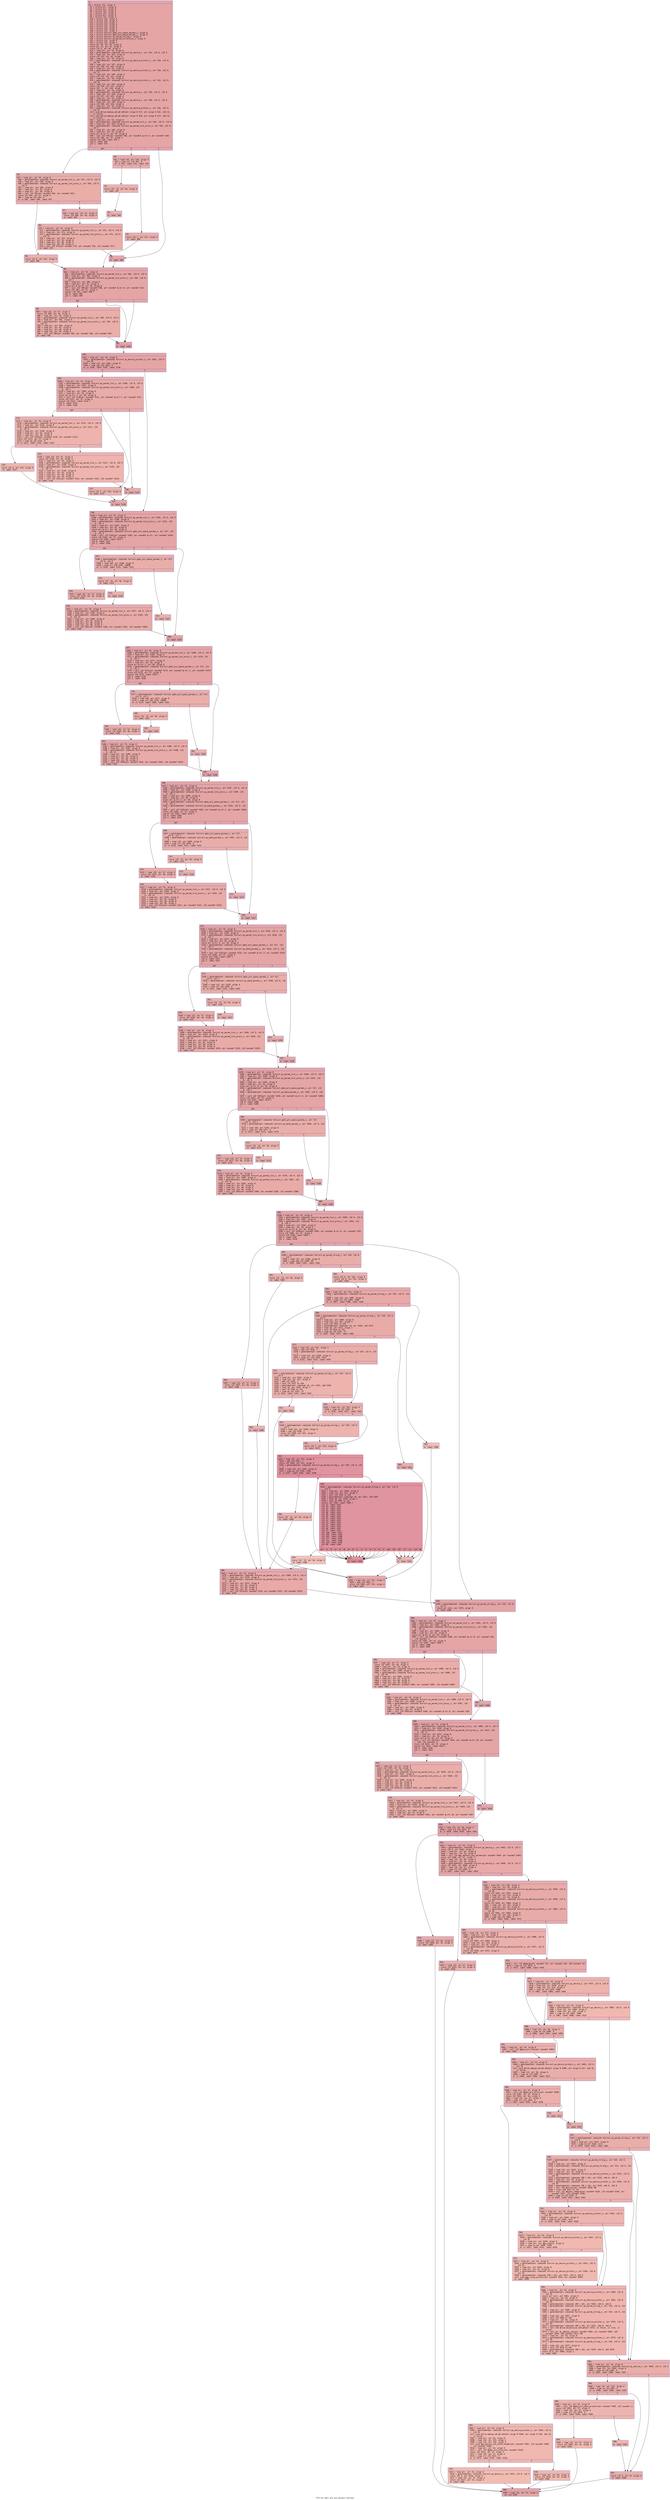 digraph "CFG for 'gdev_prn_put_params' function" {
	label="CFG for 'gdev_prn_put_params' function";

	Node0x6000014072a0 [shape=record,color="#3d50c3ff", style=filled, fillcolor="#c5333470" fontname="Courier",label="{2:\l|  %3 = alloca i32, align 4\l  %4 = alloca ptr, align 8\l  %5 = alloca ptr, align 8\l  %6 = alloca i32, align 4\l  %7 = alloca i32, align 4\l  %8 = alloca ptr, align 8\l  %9 = alloca i32, align 4\l  %10 = alloca i32, align 4\l  %11 = alloca i32, align 4\l  %12 = alloca i32, align 4\l  %13 = alloca i32, align 4\l  %14 = alloca i32, align 4\l  %15 = alloca i32, align 4\l  %16 = alloca i32, align 4\l  %17 = alloca %struct.gdev_prn_space_params_s, align 8\l  %18 = alloca %struct.gdev_prn_space_params_s, align 8\l  %19 = alloca %struct.gs_param_string_s, align 8\l  %20 = alloca %struct.gs_param_collection_s, align 8\l  %21 = alloca i32, align 4\l  %22 = alloca i32, align 4\l  store ptr %0, ptr %4, align 8\l  store ptr %1, ptr %5, align 8\l  store i32 0, ptr %6, align 4\l  %23 = load ptr, ptr %4, align 8\l  %24 = getelementptr inbounds %struct.gx_device_s, ptr %23, i32 0, i32 5\l  %25 = load i32, ptr %24, align 8\l  store i32 %25, ptr %9, align 4\l  %26 = load ptr, ptr %4, align 8\l  %27 = getelementptr inbounds %struct.gx_device_printer_s, ptr %26, i32 0,\l... i32 26\l  %28 = load i32, ptr %27, align 8\l  store i32 %28, ptr %10, align 4\l  %29 = load ptr, ptr %4, align 8\l  %30 = getelementptr inbounds %struct.gx_device_printer_s, ptr %29, i32 0,\l... i32 27\l  %31 = load i32, ptr %30, align 4\l  store i32 %31, ptr %11, align 4\l  %32 = load ptr, ptr %4, align 8\l  %33 = getelementptr inbounds %struct.gx_device_printer_s, ptr %32, i32 0,\l... i32 28\l  %34 = load i32, ptr %33, align 8\l  store i32 %34, ptr %12, align 4\l  store i32 -1, ptr %14, align 4\l  %35 = load ptr, ptr %4, align 8\l  %36 = getelementptr inbounds %struct.gx_device_s, ptr %35, i32 0, i32 8\l  %37 = load i32, ptr %36, align 8\l  store i32 %37, ptr %15, align 4\l  %38 = load ptr, ptr %4, align 8\l  %39 = getelementptr inbounds %struct.gx_device_s, ptr %38, i32 0, i32 9\l  %40 = load i32, ptr %39, align 4\l  store i32 %40, ptr %16, align 4\l  %41 = load ptr, ptr %4, align 8\l  %42 = getelementptr inbounds %struct.gx_device_printer_s, ptr %41, i32 0,\l... i32 24\l  call void @llvm.memcpy.p0.p0.i64(ptr align 8 %17, ptr align 8 %42, i64 32,\l... i1 false)\l  call void @llvm.memcpy.p0.p0.i64(ptr align 8 %18, ptr align 8 %17, i64 32,\l... i1 false)\l  %43 = load ptr, ptr %5, align 8\l  %44 = getelementptr inbounds %struct.gs_param_list_s, ptr %43, i32 0, i32 0\l  %45 = load ptr, ptr %44, align 8\l  %46 = getelementptr inbounds %struct.gs_param_list_procs_s, ptr %45, i32 0,\l... i32 2\l  %47 = load ptr, ptr %46, align 8\l  %48 = load ptr, ptr %5, align 8\l  store ptr @.str.5, ptr %8, align 8\l  %49 = call i32 %47(ptr noundef %48, ptr noundef @.str.5, ptr noundef %10)\l  store i32 %49, ptr %7, align 4\l  switch i32 %49, label %56 [\l    i32 0, label %50\l    i32 1, label %79\l  ]\l|{<s0>def|<s1>0|<s2>1}}"];
	Node0x6000014072a0:s0 -> Node0x600001407480[tooltip="2 -> 56\nProbability 33.33%" ];
	Node0x6000014072a0:s1 -> Node0x600001407340[tooltip="2 -> 50\nProbability 33.33%" ];
	Node0x6000014072a0:s2 -> Node0x6000014075c0[tooltip="2 -> 79\nProbability 33.33%" ];
	Node0x600001407340 [shape=record,color="#3d50c3ff", style=filled, fillcolor="#d0473d70" fontname="Courier",label="{50:\l|  %51 = load i32, ptr %10, align 4\l  %52 = icmp slt i32 %51, 0\l  br i1 %52, label %53, label %54\l|{<s0>T|<s1>F}}"];
	Node0x600001407340:s0 -> Node0x600001407390[tooltip="50 -> 53\nProbability 37.50%" ];
	Node0x600001407340:s1 -> Node0x6000014073e0[tooltip="50 -> 54\nProbability 62.50%" ];
	Node0x600001407390 [shape=record,color="#3d50c3ff", style=filled, fillcolor="#d6524470" fontname="Courier",label="{53:\l|  store i32 -15, ptr %6, align 4\l  br label %55\l}"];
	Node0x600001407390 -> Node0x600001407430[tooltip="53 -> 55\nProbability 100.00%" ];
	Node0x6000014073e0 [shape=record,color="#3d50c3ff", style=filled, fillcolor="#d24b4070" fontname="Courier",label="{54:\l|  store i32 1, ptr %11, align 4\l  br label %80\l}"];
	Node0x6000014073e0 -> Node0x600001407610[tooltip="54 -> 80\nProbability 100.00%" ];
	Node0x600001407430 [shape=record,color="#3d50c3ff", style=filled, fillcolor="#d6524470" fontname="Courier",label="{55:\l|  br label %69\l}"];
	Node0x600001407430 -> Node0x600001407570[tooltip="55 -> 69\nProbability 100.00%" ];
	Node0x600001407480 [shape=record,color="#3d50c3ff", style=filled, fillcolor="#d0473d70" fontname="Courier",label="{56:\l|  %57 = load ptr, ptr %5, align 8\l  %58 = getelementptr inbounds %struct.gs_param_list_s, ptr %57, i32 0, i32 0\l  %59 = load ptr, ptr %58, align 8\l  %60 = getelementptr inbounds %struct.gs_param_list_procs_s, ptr %59, i32 0,\l... i32 0\l  %61 = load ptr, ptr %60, align 8\l  %62 = load ptr, ptr %5, align 8\l  %63 = load ptr, ptr %8, align 8\l  %64 = call i32 %61(ptr noundef %62, ptr noundef %63)\l  store i32 %64, ptr %7, align 4\l  %65 = icmp eq i32 %64, 0\l  br i1 %65, label %66, label %67\l|{<s0>T|<s1>F}}"];
	Node0x600001407480:s0 -> Node0x6000014074d0[tooltip="56 -> 66\nProbability 37.50%" ];
	Node0x600001407480:s1 -> Node0x600001407520[tooltip="56 -> 67\nProbability 62.50%" ];
	Node0x6000014074d0 [shape=record,color="#3d50c3ff", style=filled, fillcolor="#d6524470" fontname="Courier",label="{66:\l|  store i32 0, ptr %11, align 4\l  br label %80\l}"];
	Node0x6000014074d0 -> Node0x600001407610[tooltip="66 -> 80\nProbability 100.00%" ];
	Node0x600001407520 [shape=record,color="#3d50c3ff", style=filled, fillcolor="#d24b4070" fontname="Courier",label="{67:\l|  %68 = load i32, ptr %7, align 4\l  store i32 %68, ptr %6, align 4\l  br label %69\l}"];
	Node0x600001407520 -> Node0x600001407570[tooltip="67 -> 69\nProbability 100.00%" ];
	Node0x600001407570 [shape=record,color="#3d50c3ff", style=filled, fillcolor="#d0473d70" fontname="Courier",label="{69:\l|  %70 = load ptr, ptr %5, align 8\l  %71 = getelementptr inbounds %struct.gs_param_list_s, ptr %70, i32 0, i32 0\l  %72 = load ptr, ptr %71, align 8\l  %73 = getelementptr inbounds %struct.gs_param_list_procs_s, ptr %72, i32 0,\l... i32 15\l  %74 = load ptr, ptr %73, align 8\l  %75 = load ptr, ptr %5, align 8\l  %76 = load ptr, ptr %8, align 8\l  %77 = load i32, ptr %6, align 4\l  %78 = call i32 %74(ptr noundef %75, ptr noundef %76, i32 noundef %77)\l  br label %79\l}"];
	Node0x600001407570 -> Node0x6000014075c0[tooltip="69 -> 79\nProbability 100.00%" ];
	Node0x6000014075c0 [shape=record,color="#3d50c3ff", style=filled, fillcolor="#ca3b3770" fontname="Courier",label="{79:\l|  br label %80\l}"];
	Node0x6000014075c0 -> Node0x600001407610[tooltip="79 -> 80\nProbability 100.00%" ];
	Node0x600001407610 [shape=record,color="#3d50c3ff", style=filled, fillcolor="#c5333470" fontname="Courier",label="{80:\l|  %81 = load ptr, ptr %5, align 8\l  %82 = getelementptr inbounds %struct.gs_param_list_s, ptr %81, i32 0, i32 0\l  %83 = load ptr, ptr %82, align 8\l  %84 = getelementptr inbounds %struct.gs_param_list_procs_s, ptr %83, i32 0,\l... i32 1\l  %85 = load ptr, ptr %84, align 8\l  %86 = load ptr, ptr %5, align 8\l  store ptr @.str.6, ptr %8, align 8\l  %87 = call i32 %85(ptr noundef %86, ptr noundef @.str.6, ptr noundef %12)\l  store i32 %87, ptr %7, align 4\l  switch i32 %87, label %88 [\l    i32 0, label %99\l    i32 1, label %99\l  ]\l|{<s0>def|<s1>0|<s2>1}}"];
	Node0x600001407610:s0 -> Node0x600001407660[tooltip="80 -> 88\nProbability 33.33%" ];
	Node0x600001407610:s1 -> Node0x6000014076b0[tooltip="80 -> 99\nProbability 66.67%" ];
	Node0x600001407610:s2 -> Node0x6000014076b0[tooltip="80 -> 99\nProbability 66.67%" ];
	Node0x600001407660 [shape=record,color="#3d50c3ff", style=filled, fillcolor="#d0473d70" fontname="Courier",label="{88:\l|  %89 = load i32, ptr %7, align 4\l  store i32 %89, ptr %6, align 4\l  %90 = load ptr, ptr %5, align 8\l  %91 = getelementptr inbounds %struct.gs_param_list_s, ptr %90, i32 0, i32 0\l  %92 = load ptr, ptr %91, align 8\l  %93 = getelementptr inbounds %struct.gs_param_list_procs_s, ptr %92, i32 0,\l... i32 15\l  %94 = load ptr, ptr %93, align 8\l  %95 = load ptr, ptr %5, align 8\l  %96 = load ptr, ptr %8, align 8\l  %97 = load i32, ptr %6, align 4\l  %98 = call i32 %94(ptr noundef %95, ptr noundef %96, i32 noundef %97)\l  br label %99\l}"];
	Node0x600001407660 -> Node0x6000014076b0[tooltip="88 -> 99\nProbability 100.00%" ];
	Node0x6000014076b0 [shape=record,color="#3d50c3ff", style=filled, fillcolor="#c5333470" fontname="Courier",label="{99:\l|  br label %100\l}"];
	Node0x6000014076b0 -> Node0x600001407700[tooltip="99 -> 100\nProbability 100.00%" ];
	Node0x600001407700 [shape=record,color="#3d50c3ff", style=filled, fillcolor="#c5333470" fontname="Courier",label="{100:\l|  %101 = load ptr, ptr %4, align 8\l  %102 = getelementptr inbounds %struct.gx_device_printer_s, ptr %101, i32 0,\l... i32 30\l  %103 = load i32, ptr %102, align 8\l  %104 = icmp sge i32 %103, 0\l  br i1 %104, label %105, label %138\l|{<s0>T|<s1>F}}"];
	Node0x600001407700:s0 -> Node0x600001407750[tooltip="100 -> 105\nProbability 50.00%" ];
	Node0x600001407700:s1 -> Node0x600001407980[tooltip="100 -> 138\nProbability 50.00%" ];
	Node0x600001407750 [shape=record,color="#3d50c3ff", style=filled, fillcolor="#cc403a70" fontname="Courier",label="{105:\l|  %106 = load ptr, ptr %5, align 8\l  %107 = getelementptr inbounds %struct.gs_param_list_s, ptr %106, i32 0, i32 0\l  %108 = load ptr, ptr %107, align 8\l  %109 = getelementptr inbounds %struct.gs_param_list_procs_s, ptr %108, i32\l... 0, i32 1\l  %110 = load ptr, ptr %109, align 8\l  %111 = load ptr, ptr %5, align 8\l  store ptr @.str.7, ptr %8, align 8\l  %112 = call i32 %110(ptr noundef %111, ptr noundef @.str.7, ptr noundef %13)\l  store i32 %112, ptr %7, align 4\l  switch i32 %112, label %114 [\l    i32 0, label %113\l    i32 1, label %136\l  ]\l|{<s0>def|<s1>0|<s2>1}}"];
	Node0x600001407750:s0 -> Node0x6000014077f0[tooltip="105 -> 114\nProbability 33.33%" ];
	Node0x600001407750:s1 -> Node0x6000014077a0[tooltip="105 -> 113\nProbability 33.33%" ];
	Node0x600001407750:s2 -> Node0x6000014078e0[tooltip="105 -> 136\nProbability 33.33%" ];
	Node0x6000014077a0 [shape=record,color="#3d50c3ff", style=filled, fillcolor="#d6524470" fontname="Courier",label="{113:\l|  store i32 1, ptr %14, align 4\l  br label %137\l}"];
	Node0x6000014077a0 -> Node0x600001407930[tooltip="113 -> 137\nProbability 100.00%" ];
	Node0x6000014077f0 [shape=record,color="#3d50c3ff", style=filled, fillcolor="#d6524470" fontname="Courier",label="{114:\l|  %115 = load ptr, ptr %5, align 8\l  %116 = getelementptr inbounds %struct.gs_param_list_s, ptr %115, i32 0, i32 0\l  %117 = load ptr, ptr %116, align 8\l  %118 = getelementptr inbounds %struct.gs_param_list_procs_s, ptr %117, i32\l... 0, i32 0\l  %119 = load ptr, ptr %118, align 8\l  %120 = load ptr, ptr %5, align 8\l  %121 = load ptr, ptr %8, align 8\l  %122 = call i32 %119(ptr noundef %120, ptr noundef %121)\l  store i32 %122, ptr %7, align 4\l  %123 = icmp eq i32 %122, 0\l  br i1 %123, label %124, label %125\l|{<s0>T|<s1>F}}"];
	Node0x6000014077f0:s0 -> Node0x600001407840[tooltip="114 -> 124\nProbability 37.50%" ];
	Node0x6000014077f0:s1 -> Node0x600001407890[tooltip="114 -> 125\nProbability 62.50%" ];
	Node0x600001407840 [shape=record,color="#3d50c3ff", style=filled, fillcolor="#dc5d4a70" fontname="Courier",label="{124:\l|  store i32 0, ptr %14, align 4\l  br label %137\l}"];
	Node0x600001407840 -> Node0x600001407930[tooltip="124 -> 137\nProbability 100.00%" ];
	Node0x600001407890 [shape=record,color="#3d50c3ff", style=filled, fillcolor="#d8564670" fontname="Courier",label="{125:\l|  %126 = load i32, ptr %7, align 4\l  store i32 %126, ptr %6, align 4\l  %127 = load ptr, ptr %5, align 8\l  %128 = getelementptr inbounds %struct.gs_param_list_s, ptr %127, i32 0, i32 0\l  %129 = load ptr, ptr %128, align 8\l  %130 = getelementptr inbounds %struct.gs_param_list_procs_s, ptr %129, i32\l... 0, i32 15\l  %131 = load ptr, ptr %130, align 8\l  %132 = load ptr, ptr %5, align 8\l  %133 = load ptr, ptr %8, align 8\l  %134 = load i32, ptr %6, align 4\l  %135 = call i32 %131(ptr noundef %132, ptr noundef %133, i32 noundef %134)\l  br label %136\l}"];
	Node0x600001407890 -> Node0x6000014078e0[tooltip="125 -> 136\nProbability 100.00%" ];
	Node0x6000014078e0 [shape=record,color="#3d50c3ff", style=filled, fillcolor="#d0473d70" fontname="Courier",label="{136:\l|  br label %137\l}"];
	Node0x6000014078e0 -> Node0x600001407930[tooltip="136 -> 137\nProbability 100.00%" ];
	Node0x600001407930 [shape=record,color="#3d50c3ff", style=filled, fillcolor="#cc403a70" fontname="Courier",label="{137:\l|  br label %138\l}"];
	Node0x600001407930 -> Node0x600001407980[tooltip="137 -> 138\nProbability 100.00%" ];
	Node0x600001407980 [shape=record,color="#3d50c3ff", style=filled, fillcolor="#c5333470" fontname="Courier",label="{138:\l|  %139 = load ptr, ptr %5, align 8\l  %140 = getelementptr inbounds %struct.gs_param_list_s, ptr %139, i32 0, i32 0\l  %141 = load ptr, ptr %140, align 8\l  %142 = getelementptr inbounds %struct.gs_param_list_procs_s, ptr %141, i32\l... 0, i32 3\l  %143 = load ptr, ptr %142, align 8\l  %144 = load ptr, ptr %5, align 8\l  store ptr @.str, ptr %8, align 8\l  %145 = getelementptr inbounds %struct.gdev_prn_space_params_s, ptr %17, i32\l... 0, i32 0\l  %146 = call i32 %143(ptr noundef %144, ptr noundef @.str, ptr noundef %145)\l  store i32 %146, ptr %7, align 4\l  switch i32 %146, label %154 [\l    i32 0, label %147\l    i32 1, label %166\l  ]\l|{<s0>def|<s1>0|<s2>1}}"];
	Node0x600001407980:s0 -> Node0x600001407b10[tooltip="138 -> 154\nProbability 33.33%" ];
	Node0x600001407980:s1 -> Node0x6000014079d0[tooltip="138 -> 147\nProbability 33.33%" ];
	Node0x600001407980:s2 -> Node0x600001407bb0[tooltip="138 -> 166\nProbability 33.33%" ];
	Node0x6000014079d0 [shape=record,color="#3d50c3ff", style=filled, fillcolor="#d0473d70" fontname="Courier",label="{147:\l|  %148 = getelementptr inbounds %struct.gdev_prn_space_params_s, ptr %17,\l... i32 0, i32 0\l  %149 = load i64, ptr %148, align 8\l  %150 = icmp slt i64 %149, 10000\l  br i1 %150, label %151, label %152\l|{<s0>T|<s1>F}}"];
	Node0x6000014079d0:s0 -> Node0x600001407a20[tooltip="147 -> 151\nProbability 50.00%" ];
	Node0x6000014079d0:s1 -> Node0x600001407a70[tooltip="147 -> 152\nProbability 50.00%" ];
	Node0x600001407a20 [shape=record,color="#3d50c3ff", style=filled, fillcolor="#d6524470" fontname="Courier",label="{151:\l|  store i32 -15, ptr %6, align 4\l  br label %153\l}"];
	Node0x600001407a20 -> Node0x600001407ac0[tooltip="151 -> 153\nProbability 100.00%" ];
	Node0x600001407a70 [shape=record,color="#3d50c3ff", style=filled, fillcolor="#d6524470" fontname="Courier",label="{152:\l|  br label %167\l}"];
	Node0x600001407a70 -> Node0x600001407c00[tooltip="152 -> 167\nProbability 100.00%" ];
	Node0x600001407ac0 [shape=record,color="#3d50c3ff", style=filled, fillcolor="#d6524470" fontname="Courier",label="{153:\l|  br label %156\l}"];
	Node0x600001407ac0 -> Node0x600001407b60[tooltip="153 -> 156\nProbability 100.00%" ];
	Node0x600001407b10 [shape=record,color="#3d50c3ff", style=filled, fillcolor="#d0473d70" fontname="Courier",label="{154:\l|  %155 = load i32, ptr %7, align 4\l  store i32 %155, ptr %6, align 4\l  br label %156\l}"];
	Node0x600001407b10 -> Node0x600001407b60[tooltip="154 -> 156\nProbability 100.00%" ];
	Node0x600001407b60 [shape=record,color="#3d50c3ff", style=filled, fillcolor="#cc403a70" fontname="Courier",label="{156:\l|  %157 = load ptr, ptr %5, align 8\l  %158 = getelementptr inbounds %struct.gs_param_list_s, ptr %157, i32 0, i32 0\l  %159 = load ptr, ptr %158, align 8\l  %160 = getelementptr inbounds %struct.gs_param_list_procs_s, ptr %159, i32\l... 0, i32 15\l  %161 = load ptr, ptr %160, align 8\l  %162 = load ptr, ptr %5, align 8\l  %163 = load ptr, ptr %8, align 8\l  %164 = load i32, ptr %6, align 4\l  %165 = call i32 %161(ptr noundef %162, ptr noundef %163, i32 noundef %164)\l  br label %166\l}"];
	Node0x600001407b60 -> Node0x600001407bb0[tooltip="156 -> 166\nProbability 100.00%" ];
	Node0x600001407bb0 [shape=record,color="#3d50c3ff", style=filled, fillcolor="#c5333470" fontname="Courier",label="{166:\l|  br label %167\l}"];
	Node0x600001407bb0 -> Node0x600001407c00[tooltip="166 -> 167\nProbability 100.00%" ];
	Node0x600001407c00 [shape=record,color="#3d50c3ff", style=filled, fillcolor="#c5333470" fontname="Courier",label="{167:\l|  %168 = load ptr, ptr %5, align 8\l  %169 = getelementptr inbounds %struct.gs_param_list_s, ptr %168, i32 0, i32 0\l  %170 = load ptr, ptr %169, align 8\l  %171 = getelementptr inbounds %struct.gs_param_list_procs_s, ptr %170, i32\l... 0, i32 3\l  %172 = load ptr, ptr %171, align 8\l  %173 = load ptr, ptr %5, align 8\l  store ptr @.str.1, ptr %8, align 8\l  %174 = getelementptr inbounds %struct.gdev_prn_space_params_s, ptr %17, i32\l... 0, i32 1\l  %175 = call i32 %172(ptr noundef %173, ptr noundef @.str.1, ptr noundef %174)\l  store i32 %175, ptr %7, align 4\l  switch i32 %175, label %183 [\l    i32 0, label %176\l    i32 1, label %195\l  ]\l|{<s0>def|<s1>0|<s2>1}}"];
	Node0x600001407c00:s0 -> Node0x600001407d90[tooltip="167 -> 183\nProbability 33.33%" ];
	Node0x600001407c00:s1 -> Node0x600001407c50[tooltip="167 -> 176\nProbability 33.33%" ];
	Node0x600001407c00:s2 -> Node0x600001407e30[tooltip="167 -> 195\nProbability 33.33%" ];
	Node0x600001407c50 [shape=record,color="#3d50c3ff", style=filled, fillcolor="#d0473d70" fontname="Courier",label="{176:\l|  %177 = getelementptr inbounds %struct.gdev_prn_space_params_s, ptr %17,\l... i32 0, i32 1\l  %178 = load i64, ptr %177, align 8\l  %179 = icmp slt i64 %178, 10000\l  br i1 %179, label %180, label %181\l|{<s0>T|<s1>F}}"];
	Node0x600001407c50:s0 -> Node0x600001407ca0[tooltip="176 -> 180\nProbability 50.00%" ];
	Node0x600001407c50:s1 -> Node0x600001407cf0[tooltip="176 -> 181\nProbability 50.00%" ];
	Node0x600001407ca0 [shape=record,color="#3d50c3ff", style=filled, fillcolor="#d6524470" fontname="Courier",label="{180:\l|  store i32 -15, ptr %6, align 4\l  br label %182\l}"];
	Node0x600001407ca0 -> Node0x600001407d40[tooltip="180 -> 182\nProbability 100.00%" ];
	Node0x600001407cf0 [shape=record,color="#3d50c3ff", style=filled, fillcolor="#d6524470" fontname="Courier",label="{181:\l|  br label %196\l}"];
	Node0x600001407cf0 -> Node0x600001407e80[tooltip="181 -> 196\nProbability 100.00%" ];
	Node0x600001407d40 [shape=record,color="#3d50c3ff", style=filled, fillcolor="#d6524470" fontname="Courier",label="{182:\l|  br label %185\l}"];
	Node0x600001407d40 -> Node0x600001407de0[tooltip="182 -> 185\nProbability 100.00%" ];
	Node0x600001407d90 [shape=record,color="#3d50c3ff", style=filled, fillcolor="#d0473d70" fontname="Courier",label="{183:\l|  %184 = load i32, ptr %7, align 4\l  store i32 %184, ptr %6, align 4\l  br label %185\l}"];
	Node0x600001407d90 -> Node0x600001407de0[tooltip="183 -> 185\nProbability 100.00%" ];
	Node0x600001407de0 [shape=record,color="#3d50c3ff", style=filled, fillcolor="#cc403a70" fontname="Courier",label="{185:\l|  %186 = load ptr, ptr %5, align 8\l  %187 = getelementptr inbounds %struct.gs_param_list_s, ptr %186, i32 0, i32 0\l  %188 = load ptr, ptr %187, align 8\l  %189 = getelementptr inbounds %struct.gs_param_list_procs_s, ptr %188, i32\l... 0, i32 15\l  %190 = load ptr, ptr %189, align 8\l  %191 = load ptr, ptr %5, align 8\l  %192 = load ptr, ptr %8, align 8\l  %193 = load i32, ptr %6, align 4\l  %194 = call i32 %190(ptr noundef %191, ptr noundef %192, i32 noundef %193)\l  br label %195\l}"];
	Node0x600001407de0 -> Node0x600001407e30[tooltip="185 -> 195\nProbability 100.00%" ];
	Node0x600001407e30 [shape=record,color="#3d50c3ff", style=filled, fillcolor="#c5333470" fontname="Courier",label="{195:\l|  br label %196\l}"];
	Node0x600001407e30 -> Node0x600001407e80[tooltip="195 -> 196\nProbability 100.00%" ];
	Node0x600001407e80 [shape=record,color="#3d50c3ff", style=filled, fillcolor="#c5333470" fontname="Courier",label="{196:\l|  %197 = load ptr, ptr %5, align 8\l  %198 = getelementptr inbounds %struct.gs_param_list_s, ptr %197, i32 0, i32 0\l  %199 = load ptr, ptr %198, align 8\l  %200 = getelementptr inbounds %struct.gs_param_list_procs_s, ptr %199, i32\l... 0, i32 2\l  %201 = load ptr, ptr %200, align 8\l  %202 = load ptr, ptr %5, align 8\l  store ptr @.str.2, ptr %8, align 8\l  %203 = getelementptr inbounds %struct.gdev_prn_space_params_s, ptr %17, i32\l... 0, i32 2\l  %204 = getelementptr inbounds %struct.gx_band_params_s, ptr %203, i32 0, i32\l... 0\l  %205 = call i32 %201(ptr noundef %202, ptr noundef @.str.2, ptr noundef %204)\l  store i32 %205, ptr %7, align 4\l  switch i32 %205, label %214 [\l    i32 0, label %206\l    i32 1, label %226\l  ]\l|{<s0>def|<s1>0|<s2>1}}"];
	Node0x600001407e80:s0 -> Node0x600001400050[tooltip="196 -> 214\nProbability 33.33%" ];
	Node0x600001407e80:s1 -> Node0x600001407ed0[tooltip="196 -> 206\nProbability 33.33%" ];
	Node0x600001407e80:s2 -> Node0x6000014000f0[tooltip="196 -> 226\nProbability 33.33%" ];
	Node0x600001407ed0 [shape=record,color="#3d50c3ff", style=filled, fillcolor="#d0473d70" fontname="Courier",label="{206:\l|  %207 = getelementptr inbounds %struct.gdev_prn_space_params_s, ptr %17,\l... i32 0, i32 2\l  %208 = getelementptr inbounds %struct.gx_band_params_s, ptr %207, i32 0, i32\l... 0\l  %209 = load i32, ptr %208, align 8\l  %210 = icmp slt i32 %209, 0\l  br i1 %210, label %211, label %212\l|{<s0>T|<s1>F}}"];
	Node0x600001407ed0:s0 -> Node0x600001407f20[tooltip="206 -> 211\nProbability 37.50%" ];
	Node0x600001407ed0:s1 -> Node0x600001407f70[tooltip="206 -> 212\nProbability 62.50%" ];
	Node0x600001407f20 [shape=record,color="#3d50c3ff", style=filled, fillcolor="#d6524470" fontname="Courier",label="{211:\l|  store i32 -15, ptr %6, align 4\l  br label %213\l}"];
	Node0x600001407f20 -> Node0x600001400000[tooltip="211 -> 213\nProbability 100.00%" ];
	Node0x600001407f70 [shape=record,color="#3d50c3ff", style=filled, fillcolor="#d24b4070" fontname="Courier",label="{212:\l|  br label %227\l}"];
	Node0x600001407f70 -> Node0x600001400140[tooltip="212 -> 227\nProbability 100.00%" ];
	Node0x600001400000 [shape=record,color="#3d50c3ff", style=filled, fillcolor="#d6524470" fontname="Courier",label="{213:\l|  br label %216\l}"];
	Node0x600001400000 -> Node0x6000014000a0[tooltip="213 -> 216\nProbability 100.00%" ];
	Node0x600001400050 [shape=record,color="#3d50c3ff", style=filled, fillcolor="#d0473d70" fontname="Courier",label="{214:\l|  %215 = load i32, ptr %7, align 4\l  store i32 %215, ptr %6, align 4\l  br label %216\l}"];
	Node0x600001400050 -> Node0x6000014000a0[tooltip="214 -> 216\nProbability 100.00%" ];
	Node0x6000014000a0 [shape=record,color="#3d50c3ff", style=filled, fillcolor="#cc403a70" fontname="Courier",label="{216:\l|  %217 = load ptr, ptr %5, align 8\l  %218 = getelementptr inbounds %struct.gs_param_list_s, ptr %217, i32 0, i32 0\l  %219 = load ptr, ptr %218, align 8\l  %220 = getelementptr inbounds %struct.gs_param_list_procs_s, ptr %219, i32\l... 0, i32 15\l  %221 = load ptr, ptr %220, align 8\l  %222 = load ptr, ptr %5, align 8\l  %223 = load ptr, ptr %8, align 8\l  %224 = load i32, ptr %6, align 4\l  %225 = call i32 %221(ptr noundef %222, ptr noundef %223, i32 noundef %224)\l  br label %226\l}"];
	Node0x6000014000a0 -> Node0x6000014000f0[tooltip="216 -> 226\nProbability 100.00%" ];
	Node0x6000014000f0 [shape=record,color="#3d50c3ff", style=filled, fillcolor="#ca3b3770" fontname="Courier",label="{226:\l|  br label %227\l}"];
	Node0x6000014000f0 -> Node0x600001400140[tooltip="226 -> 227\nProbability 100.00%" ];
	Node0x600001400140 [shape=record,color="#3d50c3ff", style=filled, fillcolor="#c5333470" fontname="Courier",label="{227:\l|  %228 = load ptr, ptr %5, align 8\l  %229 = getelementptr inbounds %struct.gs_param_list_s, ptr %228, i32 0, i32 0\l  %230 = load ptr, ptr %229, align 8\l  %231 = getelementptr inbounds %struct.gs_param_list_procs_s, ptr %230, i32\l... 0, i32 2\l  %232 = load ptr, ptr %231, align 8\l  %233 = load ptr, ptr %5, align 8\l  store ptr @.str.3, ptr %8, align 8\l  %234 = getelementptr inbounds %struct.gdev_prn_space_params_s, ptr %17, i32\l... 0, i32 2\l  %235 = getelementptr inbounds %struct.gx_band_params_s, ptr %234, i32 0, i32\l... 1\l  %236 = call i32 %232(ptr noundef %233, ptr noundef @.str.3, ptr noundef %235)\l  store i32 %236, ptr %7, align 4\l  switch i32 %236, label %245 [\l    i32 0, label %237\l    i32 1, label %257\l  ]\l|{<s0>def|<s1>0|<s2>1}}"];
	Node0x600001400140:s0 -> Node0x6000014002d0[tooltip="227 -> 245\nProbability 33.33%" ];
	Node0x600001400140:s1 -> Node0x600001400190[tooltip="227 -> 237\nProbability 33.33%" ];
	Node0x600001400140:s2 -> Node0x600001400370[tooltip="227 -> 257\nProbability 33.33%" ];
	Node0x600001400190 [shape=record,color="#3d50c3ff", style=filled, fillcolor="#d0473d70" fontname="Courier",label="{237:\l|  %238 = getelementptr inbounds %struct.gdev_prn_space_params_s, ptr %17,\l... i32 0, i32 2\l  %239 = getelementptr inbounds %struct.gx_band_params_s, ptr %238, i32 0, i32\l... 1\l  %240 = load i32, ptr %239, align 4\l  %241 = icmp slt i32 %240, 0\l  br i1 %241, label %242, label %243\l|{<s0>T|<s1>F}}"];
	Node0x600001400190:s0 -> Node0x6000014001e0[tooltip="237 -> 242\nProbability 37.50%" ];
	Node0x600001400190:s1 -> Node0x600001400230[tooltip="237 -> 243\nProbability 62.50%" ];
	Node0x6000014001e0 [shape=record,color="#3d50c3ff", style=filled, fillcolor="#d6524470" fontname="Courier",label="{242:\l|  store i32 -15, ptr %6, align 4\l  br label %244\l}"];
	Node0x6000014001e0 -> Node0x600001400280[tooltip="242 -> 244\nProbability 100.00%" ];
	Node0x600001400230 [shape=record,color="#3d50c3ff", style=filled, fillcolor="#d24b4070" fontname="Courier",label="{243:\l|  br label %258\l}"];
	Node0x600001400230 -> Node0x6000014003c0[tooltip="243 -> 258\nProbability 100.00%" ];
	Node0x600001400280 [shape=record,color="#3d50c3ff", style=filled, fillcolor="#d6524470" fontname="Courier",label="{244:\l|  br label %247\l}"];
	Node0x600001400280 -> Node0x600001400320[tooltip="244 -> 247\nProbability 100.00%" ];
	Node0x6000014002d0 [shape=record,color="#3d50c3ff", style=filled, fillcolor="#d0473d70" fontname="Courier",label="{245:\l|  %246 = load i32, ptr %7, align 4\l  store i32 %246, ptr %6, align 4\l  br label %247\l}"];
	Node0x6000014002d0 -> Node0x600001400320[tooltip="245 -> 247\nProbability 100.00%" ];
	Node0x600001400320 [shape=record,color="#3d50c3ff", style=filled, fillcolor="#cc403a70" fontname="Courier",label="{247:\l|  %248 = load ptr, ptr %5, align 8\l  %249 = getelementptr inbounds %struct.gs_param_list_s, ptr %248, i32 0, i32 0\l  %250 = load ptr, ptr %249, align 8\l  %251 = getelementptr inbounds %struct.gs_param_list_procs_s, ptr %250, i32\l... 0, i32 15\l  %252 = load ptr, ptr %251, align 8\l  %253 = load ptr, ptr %5, align 8\l  %254 = load ptr, ptr %8, align 8\l  %255 = load i32, ptr %6, align 4\l  %256 = call i32 %252(ptr noundef %253, ptr noundef %254, i32 noundef %255)\l  br label %257\l}"];
	Node0x600001400320 -> Node0x600001400370[tooltip="247 -> 257\nProbability 100.00%" ];
	Node0x600001400370 [shape=record,color="#3d50c3ff", style=filled, fillcolor="#ca3b3770" fontname="Courier",label="{257:\l|  br label %258\l}"];
	Node0x600001400370 -> Node0x6000014003c0[tooltip="257 -> 258\nProbability 100.00%" ];
	Node0x6000014003c0 [shape=record,color="#3d50c3ff", style=filled, fillcolor="#c5333470" fontname="Courier",label="{258:\l|  %259 = load ptr, ptr %5, align 8\l  %260 = getelementptr inbounds %struct.gs_param_list_s, ptr %259, i32 0, i32 0\l  %261 = load ptr, ptr %260, align 8\l  %262 = getelementptr inbounds %struct.gs_param_list_procs_s, ptr %261, i32\l... 0, i32 3\l  %263 = load ptr, ptr %262, align 8\l  %264 = load ptr, ptr %5, align 8\l  store ptr @.str.4, ptr %8, align 8\l  %265 = getelementptr inbounds %struct.gdev_prn_space_params_s, ptr %17, i32\l... 0, i32 2\l  %266 = getelementptr inbounds %struct.gx_band_params_s, ptr %265, i32 0, i32\l... 2\l  %267 = call i32 %263(ptr noundef %264, ptr noundef @.str.4, ptr noundef %266)\l  store i32 %267, ptr %7, align 4\l  switch i32 %267, label %276 [\l    i32 0, label %268\l    i32 1, label %288\l  ]\l|{<s0>def|<s1>0|<s2>1}}"];
	Node0x6000014003c0:s0 -> Node0x600001400550[tooltip="258 -> 276\nProbability 33.33%" ];
	Node0x6000014003c0:s1 -> Node0x600001400410[tooltip="258 -> 268\nProbability 33.33%" ];
	Node0x6000014003c0:s2 -> Node0x6000014005f0[tooltip="258 -> 288\nProbability 33.33%" ];
	Node0x600001400410 [shape=record,color="#3d50c3ff", style=filled, fillcolor="#d0473d70" fontname="Courier",label="{268:\l|  %269 = getelementptr inbounds %struct.gdev_prn_space_params_s, ptr %17,\l... i32 0, i32 2\l  %270 = getelementptr inbounds %struct.gx_band_params_s, ptr %269, i32 0, i32\l... 2\l  %271 = load i64, ptr %270, align 8\l  %272 = icmp slt i64 %271, 0\l  br i1 %272, label %273, label %274\l|{<s0>T|<s1>F}}"];
	Node0x600001400410:s0 -> Node0x600001400460[tooltip="268 -> 273\nProbability 37.50%" ];
	Node0x600001400410:s1 -> Node0x6000014004b0[tooltip="268 -> 274\nProbability 62.50%" ];
	Node0x600001400460 [shape=record,color="#3d50c3ff", style=filled, fillcolor="#d6524470" fontname="Courier",label="{273:\l|  store i32 -15, ptr %6, align 4\l  br label %275\l}"];
	Node0x600001400460 -> Node0x600001400500[tooltip="273 -> 275\nProbability 100.00%" ];
	Node0x6000014004b0 [shape=record,color="#3d50c3ff", style=filled, fillcolor="#d24b4070" fontname="Courier",label="{274:\l|  br label %289\l}"];
	Node0x6000014004b0 -> Node0x600001400640[tooltip="274 -> 289\nProbability 100.00%" ];
	Node0x600001400500 [shape=record,color="#3d50c3ff", style=filled, fillcolor="#d6524470" fontname="Courier",label="{275:\l|  br label %278\l}"];
	Node0x600001400500 -> Node0x6000014005a0[tooltip="275 -> 278\nProbability 100.00%" ];
	Node0x600001400550 [shape=record,color="#3d50c3ff", style=filled, fillcolor="#d0473d70" fontname="Courier",label="{276:\l|  %277 = load i32, ptr %7, align 4\l  store i32 %277, ptr %6, align 4\l  br label %278\l}"];
	Node0x600001400550 -> Node0x6000014005a0[tooltip="276 -> 278\nProbability 100.00%" ];
	Node0x6000014005a0 [shape=record,color="#3d50c3ff", style=filled, fillcolor="#cc403a70" fontname="Courier",label="{278:\l|  %279 = load ptr, ptr %5, align 8\l  %280 = getelementptr inbounds %struct.gs_param_list_s, ptr %279, i32 0, i32 0\l  %281 = load ptr, ptr %280, align 8\l  %282 = getelementptr inbounds %struct.gs_param_list_procs_s, ptr %281, i32\l... 0, i32 15\l  %283 = load ptr, ptr %282, align 8\l  %284 = load ptr, ptr %5, align 8\l  %285 = load ptr, ptr %8, align 8\l  %286 = load i32, ptr %6, align 4\l  %287 = call i32 %283(ptr noundef %284, ptr noundef %285, i32 noundef %286)\l  br label %288\l}"];
	Node0x6000014005a0 -> Node0x6000014005f0[tooltip="278 -> 288\nProbability 100.00%" ];
	Node0x6000014005f0 [shape=record,color="#3d50c3ff", style=filled, fillcolor="#ca3b3770" fontname="Courier",label="{288:\l|  br label %289\l}"];
	Node0x6000014005f0 -> Node0x600001400640[tooltip="288 -> 289\nProbability 100.00%" ];
	Node0x600001400640 [shape=record,color="#3d50c3ff", style=filled, fillcolor="#c5333470" fontname="Courier",label="{289:\l|  %290 = load ptr, ptr %5, align 8\l  %291 = getelementptr inbounds %struct.gs_param_list_s, ptr %290, i32 0, i32 0\l  %292 = load ptr, ptr %291, align 8\l  %293 = getelementptr inbounds %struct.gs_param_list_procs_s, ptr %292, i32\l... 0, i32 5\l  %294 = load ptr, ptr %293, align 8\l  %295 = load ptr, ptr %5, align 8\l  store ptr @.str.8, ptr %8, align 8\l  %296 = call i32 %294(ptr noundef %295, ptr noundef @.str.8, ptr noundef %19)\l  store i32 %296, ptr %7, align 4\l  switch i32 %296, label %366 [\l    i32 0, label %297\l    i32 1, label %378\l  ]\l|{<s0>def|<s1>0|<s2>1}}"];
	Node0x600001400640:s0 -> Node0x600001400d20[tooltip="289 -> 366\nProbability 33.33%" ];
	Node0x600001400640:s1 -> Node0x600001400690[tooltip="289 -> 297\nProbability 33.33%" ];
	Node0x600001400640:s2 -> Node0x600001400dc0[tooltip="289 -> 378\nProbability 33.33%" ];
	Node0x600001400690 [shape=record,color="#3d50c3ff", style=filled, fillcolor="#d0473d70" fontname="Courier",label="{297:\l|  %298 = getelementptr inbounds %struct.gs_param_string_s, ptr %19, i32 0,\l... i32 1\l  %299 = load i32, ptr %298, align 8\l  %300 = icmp uge i32 %299, 80\l  br i1 %300, label %301, label %302\l|{<s0>T|<s1>F}}"];
	Node0x600001400690:s0 -> Node0x6000014006e0[tooltip="297 -> 301\nProbability 50.00%" ];
	Node0x600001400690:s1 -> Node0x600001400730[tooltip="297 -> 302\nProbability 50.00%" ];
	Node0x6000014006e0 [shape=record,color="#3d50c3ff", style=filled, fillcolor="#d6524470" fontname="Courier",label="{301:\l|  store i32 -13, ptr %6, align 4\l  br label %365\l}"];
	Node0x6000014006e0 -> Node0x600001400cd0[tooltip="301 -> 365\nProbability 100.00%" ];
	Node0x600001400730 [shape=record,color="#3d50c3ff", style=filled, fillcolor="#d6524470" fontname="Courier",label="{302:\l|  store i32 0, ptr %22, align 4\l  store i32 0, ptr %21, align 4\l  br label %303\l}"];
	Node0x600001400730 -> Node0x600001400780[tooltip="302 -> 303\nProbability 100.00%" ];
	Node0x600001400780 [shape=record,color="#3d50c3ff", style=filled, fillcolor="#ca3b3770" fontname="Courier",label="{303:\l|  %304 = load i32, ptr %21, align 4\l  %305 = getelementptr inbounds %struct.gs_param_string_s, ptr %19, i32 0, i32\l... 1\l  %306 = load i32, ptr %305, align 8\l  %307 = icmp ult i32 %304, %306\l  br i1 %307, label %308, label %364\l|{<s0>T|<s1>F}}"];
	Node0x600001400780:s0 -> Node0x6000014007d0[tooltip="303 -> 308\nProbability 96.88%" ];
	Node0x600001400780:s1 -> Node0x600001400c80[tooltip="303 -> 364\nProbability 3.12%" ];
	Node0x6000014007d0 [shape=record,color="#3d50c3ff", style=filled, fillcolor="#cc403a70" fontname="Courier",label="{308:\l|  %309 = getelementptr inbounds %struct.gs_param_string_s, ptr %19, i32 0,\l... i32 0\l  %310 = load ptr, ptr %309, align 8\l  %311 = load i32, ptr %21, align 4\l  %312 = zext i32 %311 to i64\l  %313 = getelementptr inbounds i8, ptr %310, i64 %312\l  %314 = load i8, ptr %313, align 1\l  %315 = zext i8 %314 to i32\l  %316 = icmp eq i32 %315, 37\l  br i1 %316, label %317, label %360\l|{<s0>T|<s1>F}}"];
	Node0x6000014007d0:s0 -> Node0x600001400820[tooltip="308 -> 317\nProbability 50.00%" ];
	Node0x6000014007d0:s1 -> Node0x600001400be0[tooltip="308 -> 360\nProbability 50.00%" ];
	Node0x600001400820 [shape=record,color="#3d50c3ff", style=filled, fillcolor="#d0473d70" fontname="Courier",label="{317:\l|  %318 = load i32, ptr %21, align 4\l  %319 = add i32 %318, 1\l  %320 = getelementptr inbounds %struct.gs_param_string_s, ptr %19, i32 0, i32\l... 1\l  %321 = load i32, ptr %320, align 8\l  %322 = icmp ult i32 %319, %321\l  br i1 %322, label %323, label %334\l|{<s0>T|<s1>F}}"];
	Node0x600001400820:s0 -> Node0x600001400870[tooltip="317 -> 323\nProbability 50.00%" ];
	Node0x600001400820:s1 -> Node0x600001400910[tooltip="317 -> 334\nProbability 50.00%" ];
	Node0x600001400870 [shape=record,color="#3d50c3ff", style=filled, fillcolor="#d6524470" fontname="Courier",label="{323:\l|  %324 = getelementptr inbounds %struct.gs_param_string_s, ptr %19, i32 0,\l... i32 0\l  %325 = load ptr, ptr %324, align 8\l  %326 = load i32, ptr %21, align 4\l  %327 = add i32 %326, 1\l  %328 = zext i32 %327 to i64\l  %329 = getelementptr inbounds i8, ptr %325, i64 %328\l  %330 = load i8, ptr %329, align 1\l  %331 = zext i8 %330 to i32\l  %332 = icmp eq i32 %331, 37\l  br i1 %332, label %333, label %334\l|{<s0>T|<s1>F}}"];
	Node0x600001400870:s0 -> Node0x6000014008c0[tooltip="323 -> 333\nProbability 50.00%" ];
	Node0x600001400870:s1 -> Node0x600001400910[tooltip="323 -> 334\nProbability 50.00%" ];
	Node0x6000014008c0 [shape=record,color="#3d50c3ff", style=filled, fillcolor="#dc5d4a70" fontname="Courier",label="{333:\l|  br label %361\l}"];
	Node0x6000014008c0 -> Node0x600001400c30[tooltip="333 -> 361\nProbability 100.00%" ];
	Node0x600001400910 [shape=record,color="#3d50c3ff", style=filled, fillcolor="#d24b4070" fontname="Courier",label="{334:\l|  %335 = load i32, ptr %22, align 4\l  %336 = icmp ne i32 %335, 0\l  br i1 %336, label %337, label %341\l|{<s0>T|<s1>F}}"];
	Node0x600001400910:s0 -> Node0x600001400960[tooltip="334 -> 337\nProbability 62.50%" ];
	Node0x600001400910:s1 -> Node0x6000014009b0[tooltip="334 -> 341\nProbability 37.50%" ];
	Node0x600001400960 [shape=record,color="#3d50c3ff", style=filled, fillcolor="#d6524470" fontname="Courier",label="{337:\l|  %338 = getelementptr inbounds %struct.gs_param_string_s, ptr %19, i32 0,\l... i32 1\l  %339 = load i32, ptr %338, align 8\l  %340 = sub i32 %339, 1\l  store i32 %340, ptr %21, align 4\l  br label %341\l}"];
	Node0x600001400960 -> Node0x6000014009b0[tooltip="337 -> 341\nProbability 100.00%" ];
	Node0x6000014009b0 [shape=record,color="#3d50c3ff", style=filled, fillcolor="#d24b4070" fontname="Courier",label="{341:\l|  store i32 1, ptr %22, align 4\l  br label %342\l}"];
	Node0x6000014009b0 -> Node0x600001400a00[tooltip="341 -> 342\nProbability 100.00%" ];
	Node0x600001400a00 [shape=record,color="#b70d28ff", style=filled, fillcolor="#b70d2870" fontname="Courier",label="{342:\l|  %343 = load i32, ptr %21, align 4\l  %344 = add i32 %343, 1\l  store i32 %344, ptr %21, align 4\l  %345 = getelementptr inbounds %struct.gs_param_string_s, ptr %19, i32 0, i32\l... 1\l  %346 = load i32, ptr %345, align 8\l  %347 = icmp eq i32 %344, %346\l  br i1 %347, label %348, label %349\l|{<s0>T|<s1>F}}"];
	Node0x600001400a00:s0 -> Node0x600001400a50[tooltip="342 -> 348\nProbability 3.12%" ];
	Node0x600001400a00:s1 -> Node0x600001400aa0[tooltip="342 -> 349\nProbability 96.88%" ];
	Node0x600001400a50 [shape=record,color="#3d50c3ff", style=filled, fillcolor="#d6524470" fontname="Courier",label="{348:\l|  store i32 -15, ptr %6, align 4\l  br label %368\l}"];
	Node0x600001400a50 -> Node0x600001400d70[tooltip="348 -> 368\nProbability 100.00%" ];
	Node0x600001400aa0 [shape=record,color="#b70d28ff", style=filled, fillcolor="#b70d2870" fontname="Courier",label="{349:\l|  %350 = getelementptr inbounds %struct.gs_param_string_s, ptr %19, i32 0,\l... i32 0\l  %351 = load ptr, ptr %350, align 8\l  %352 = load i32, ptr %21, align 4\l  %353 = zext i32 %352 to i64\l  %354 = getelementptr inbounds i8, ptr %351, i64 %353\l  %355 = load i8, ptr %354, align 1\l  %356 = zext i8 %355 to i32\l  switch i32 %356, label %359 [\l    i32 32, label %357\l    i32 35, label %357\l    i32 43, label %357\l    i32 45, label %357\l    i32 48, label %357\l    i32 49, label %357\l    i32 50, label %357\l    i32 51, label %357\l    i32 52, label %357\l    i32 53, label %357\l    i32 54, label %357\l    i32 55, label %357\l    i32 56, label %357\l    i32 57, label %357\l    i32 108, label %357\l    i32 100, label %358\l    i32 105, label %358\l    i32 117, label %358\l    i32 111, label %358\l    i32 120, label %358\l    i32 88, label %358\l  ]\l|{<s0>def|<s1>32|<s2>35|<s3>43|<s4>45|<s5>48|<s6>49|<s7>50|<s8>51|<s9>52|<s10>53|<s11>54|<s12>55|<s13>56|<s14>57|<s15>108|<s16>100|<s17>105|<s18>117|<s19>111|<s20>120|<s21>88}}"];
	Node0x600001400aa0:s0 -> Node0x600001400b90[tooltip="349 -> 359\nProbability 0.21%" ];
	Node0x600001400aa0:s1 -> Node0x600001400af0[tooltip="349 -> 357\nProbability 98.52%" ];
	Node0x600001400aa0:s2 -> Node0x600001400af0[tooltip="349 -> 357\nProbability 98.52%" ];
	Node0x600001400aa0:s3 -> Node0x600001400af0[tooltip="349 -> 357\nProbability 98.52%" ];
	Node0x600001400aa0:s4 -> Node0x600001400af0[tooltip="349 -> 357\nProbability 98.52%" ];
	Node0x600001400aa0:s5 -> Node0x600001400af0[tooltip="349 -> 357\nProbability 98.52%" ];
	Node0x600001400aa0:s6 -> Node0x600001400af0[tooltip="349 -> 357\nProbability 98.52%" ];
	Node0x600001400aa0:s7 -> Node0x600001400af0[tooltip="349 -> 357\nProbability 98.52%" ];
	Node0x600001400aa0:s8 -> Node0x600001400af0[tooltip="349 -> 357\nProbability 98.52%" ];
	Node0x600001400aa0:s9 -> Node0x600001400af0[tooltip="349 -> 357\nProbability 98.52%" ];
	Node0x600001400aa0:s10 -> Node0x600001400af0[tooltip="349 -> 357\nProbability 98.52%" ];
	Node0x600001400aa0:s11 -> Node0x600001400af0[tooltip="349 -> 357\nProbability 98.52%" ];
	Node0x600001400aa0:s12 -> Node0x600001400af0[tooltip="349 -> 357\nProbability 98.52%" ];
	Node0x600001400aa0:s13 -> Node0x600001400af0[tooltip="349 -> 357\nProbability 98.52%" ];
	Node0x600001400aa0:s14 -> Node0x600001400af0[tooltip="349 -> 357\nProbability 98.52%" ];
	Node0x600001400aa0:s15 -> Node0x600001400af0[tooltip="349 -> 357\nProbability 98.52%" ];
	Node0x600001400aa0:s16 -> Node0x600001400b40[tooltip="349 -> 358\nProbability 1.27%" ];
	Node0x600001400aa0:s17 -> Node0x600001400b40[tooltip="349 -> 358\nProbability 1.27%" ];
	Node0x600001400aa0:s18 -> Node0x600001400b40[tooltip="349 -> 358\nProbability 1.27%" ];
	Node0x600001400aa0:s19 -> Node0x600001400b40[tooltip="349 -> 358\nProbability 1.27%" ];
	Node0x600001400aa0:s20 -> Node0x600001400b40[tooltip="349 -> 358\nProbability 1.27%" ];
	Node0x600001400aa0:s21 -> Node0x600001400b40[tooltip="349 -> 358\nProbability 1.27%" ];
	Node0x600001400af0 [shape=record,color="#b70d28ff", style=filled, fillcolor="#b70d2870" fontname="Courier",label="{357:\l|  br label %342\l}"];
	Node0x600001400af0 -> Node0x600001400a00[tooltip="357 -> 342\nProbability 100.00%" ];
	Node0x600001400b40 [shape=record,color="#3d50c3ff", style=filled, fillcolor="#de614d70" fontname="Courier",label="{358:\l|  br label %361\l}"];
	Node0x600001400b40 -> Node0x600001400c30[tooltip="358 -> 361\nProbability 100.00%" ];
	Node0x600001400b90 [shape=record,color="#3d50c3ff", style=filled, fillcolor="#e8765c70" fontname="Courier",label="{359:\l|  store i32 -15, ptr %6, align 4\l  br label %368\l}"];
	Node0x600001400b90 -> Node0x600001400d70[tooltip="359 -> 368\nProbability 100.00%" ];
	Node0x600001400be0 [shape=record,color="#3d50c3ff", style=filled, fillcolor="#d0473d70" fontname="Courier",label="{360:\l|  br label %361\l}"];
	Node0x600001400be0 -> Node0x600001400c30[tooltip="360 -> 361\nProbability 100.00%" ];
	Node0x600001400c30 [shape=record,color="#3d50c3ff", style=filled, fillcolor="#cc403a70" fontname="Courier",label="{361:\l|  %362 = load i32, ptr %21, align 4\l  %363 = add i32 %362, 1\l  store i32 %363, ptr %21, align 4\l  br label %303\l}"];
	Node0x600001400c30 -> Node0x600001400780[tooltip="361 -> 303\nProbability 100.00%" ];
	Node0x600001400c80 [shape=record,color="#3d50c3ff", style=filled, fillcolor="#e5705870" fontname="Courier",label="{364:\l|  br label %380\l}"];
	Node0x600001400c80 -> Node0x600001400e10[tooltip="364 -> 380\nProbability 100.00%" ];
	Node0x600001400cd0 [shape=record,color="#3d50c3ff", style=filled, fillcolor="#d6524470" fontname="Courier",label="{365:\l|  br label %368\l}"];
	Node0x600001400cd0 -> Node0x600001400d70[tooltip="365 -> 368\nProbability 100.00%" ];
	Node0x600001400d20 [shape=record,color="#3d50c3ff", style=filled, fillcolor="#d0473d70" fontname="Courier",label="{366:\l|  %367 = load i32, ptr %7, align 4\l  store i32 %367, ptr %6, align 4\l  br label %368\l}"];
	Node0x600001400d20 -> Node0x600001400d70[tooltip="366 -> 368\nProbability 100.00%" ];
	Node0x600001400d70 [shape=record,color="#3d50c3ff", style=filled, fillcolor="#ca3b3770" fontname="Courier",label="{368:\l|  %369 = load ptr, ptr %5, align 8\l  %370 = getelementptr inbounds %struct.gs_param_list_s, ptr %369, i32 0, i32 0\l  %371 = load ptr, ptr %370, align 8\l  %372 = getelementptr inbounds %struct.gs_param_list_procs_s, ptr %371, i32\l... 0, i32 15\l  %373 = load ptr, ptr %372, align 8\l  %374 = load ptr, ptr %5, align 8\l  %375 = load ptr, ptr %8, align 8\l  %376 = load i32, ptr %6, align 4\l  %377 = call i32 %373(ptr noundef %374, ptr noundef %375, i32 noundef %376)\l  br label %378\l}"];
	Node0x600001400d70 -> Node0x600001400dc0[tooltip="368 -> 378\nProbability 100.00%" ];
	Node0x600001400dc0 [shape=record,color="#3d50c3ff", style=filled, fillcolor="#c5333470" fontname="Courier",label="{378:\l|  %379 = getelementptr inbounds %struct.gs_param_string_s, ptr %19, i32 0,\l... i32 0\l  store ptr null, ptr %379, align 8\l  br label %380\l}"];
	Node0x600001400dc0 -> Node0x600001400e10[tooltip="378 -> 380\nProbability 100.00%" ];
	Node0x600001400e10 [shape=record,color="#3d50c3ff", style=filled, fillcolor="#c5333470" fontname="Courier",label="{380:\l|  %381 = load ptr, ptr %5, align 8\l  %382 = getelementptr inbounds %struct.gs_param_list_s, ptr %381, i32 0, i32 0\l  %383 = load ptr, ptr %382, align 8\l  %384 = getelementptr inbounds %struct.gs_param_list_procs_s, ptr %383, i32\l... 0, i32 11\l  %385 = load ptr, ptr %384, align 8\l  %386 = load ptr, ptr %5, align 8\l  store ptr @.str.9, ptr %8, align 8\l  %387 = call i32 %385(ptr noundef %386, ptr noundef @.str.9, ptr noundef %20,\l... i32 noundef 1)\l  store i32 %387, ptr %7, align 4\l  switch i32 %387, label %396 [\l    i32 0, label %388\l    i32 1, label %407\l  ]\l|{<s0>def|<s1>0|<s2>1}}"];
	Node0x600001400e10:s0 -> Node0x600001400eb0[tooltip="380 -> 396\nProbability 33.33%" ];
	Node0x600001400e10:s1 -> Node0x600001400e60[tooltip="380 -> 388\nProbability 33.33%" ];
	Node0x600001400e10:s2 -> Node0x600001400f00[tooltip="380 -> 407\nProbability 33.33%" ];
	Node0x600001400e60 [shape=record,color="#3d50c3ff", style=filled, fillcolor="#d0473d70" fontname="Courier",label="{388:\l|  %389 = load ptr, ptr %5, align 8\l  %390 = getelementptr inbounds %struct.gs_param_list_s, ptr %389, i32 0, i32 0\l  %391 = load ptr, ptr %390, align 8\l  %392 = getelementptr inbounds %struct.gs_param_list_procs_s, ptr %391, i32\l... 0, i32 12\l  %393 = load ptr, ptr %392, align 8\l  %394 = load ptr, ptr %5, align 8\l  %395 = call i32 %393(ptr noundef %394, ptr noundef @.str.9, ptr noundef %20)\l  br label %408\l}"];
	Node0x600001400e60 -> Node0x600001400f50[tooltip="388 -> 408\nProbability 100.00%" ];
	Node0x600001400eb0 [shape=record,color="#3d50c3ff", style=filled, fillcolor="#d0473d70" fontname="Courier",label="{396:\l|  %397 = load i32, ptr %7, align 4\l  store i32 %397, ptr %6, align 4\l  %398 = load ptr, ptr %5, align 8\l  %399 = getelementptr inbounds %struct.gs_param_list_s, ptr %398, i32 0, i32 0\l  %400 = load ptr, ptr %399, align 8\l  %401 = getelementptr inbounds %struct.gs_param_list_procs_s, ptr %400, i32\l... 0, i32 15\l  %402 = load ptr, ptr %401, align 8\l  %403 = load ptr, ptr %5, align 8\l  %404 = load ptr, ptr %8, align 8\l  %405 = load i32, ptr %6, align 4\l  %406 = call i32 %402(ptr noundef %403, ptr noundef %404, i32 noundef %405)\l  br label %407\l}"];
	Node0x600001400eb0 -> Node0x600001400f00[tooltip="396 -> 407\nProbability 100.00%" ];
	Node0x600001400f00 [shape=record,color="#3d50c3ff", style=filled, fillcolor="#ca3b3770" fontname="Courier",label="{407:\l|  br label %408\l}"];
	Node0x600001400f00 -> Node0x600001400f50[tooltip="407 -> 408\nProbability 100.00%" ];
	Node0x600001400f50 [shape=record,color="#3d50c3ff", style=filled, fillcolor="#c5333470" fontname="Courier",label="{408:\l|  %409 = load ptr, ptr %5, align 8\l  %410 = getelementptr inbounds %struct.gs_param_list_s, ptr %409, i32 0, i32 0\l  %411 = load ptr, ptr %410, align 8\l  %412 = getelementptr inbounds %struct.gs_param_list_procs_s, ptr %411, i32\l... 0, i32 11\l  %413 = load ptr, ptr %412, align 8\l  %414 = load ptr, ptr %5, align 8\l  store ptr @.str.10, ptr %8, align 8\l  %415 = call i32 %413(ptr noundef %414, ptr noundef @.str.10, ptr noundef\l... %20, i32 noundef 1)\l  store i32 %415, ptr %7, align 4\l  switch i32 %415, label %424 [\l    i32 0, label %416\l    i32 1, label %435\l  ]\l|{<s0>def|<s1>0|<s2>1}}"];
	Node0x600001400f50:s0 -> Node0x600001400ff0[tooltip="408 -> 424\nProbability 33.33%" ];
	Node0x600001400f50:s1 -> Node0x600001400fa0[tooltip="408 -> 416\nProbability 33.33%" ];
	Node0x600001400f50:s2 -> Node0x600001401040[tooltip="408 -> 435\nProbability 33.33%" ];
	Node0x600001400fa0 [shape=record,color="#3d50c3ff", style=filled, fillcolor="#d0473d70" fontname="Courier",label="{416:\l|  %417 = load ptr, ptr %5, align 8\l  %418 = getelementptr inbounds %struct.gs_param_list_s, ptr %417, i32 0, i32 0\l  %419 = load ptr, ptr %418, align 8\l  %420 = getelementptr inbounds %struct.gs_param_list_procs_s, ptr %419, i32\l... 0, i32 12\l  %421 = load ptr, ptr %420, align 8\l  %422 = load ptr, ptr %5, align 8\l  %423 = call i32 %421(ptr noundef %422, ptr noundef @.str.10, ptr noundef %20)\l  br label %436\l}"];
	Node0x600001400fa0 -> Node0x600001401090[tooltip="416 -> 436\nProbability 100.00%" ];
	Node0x600001400ff0 [shape=record,color="#3d50c3ff", style=filled, fillcolor="#d0473d70" fontname="Courier",label="{424:\l|  %425 = load i32, ptr %7, align 4\l  store i32 %425, ptr %6, align 4\l  %426 = load ptr, ptr %5, align 8\l  %427 = getelementptr inbounds %struct.gs_param_list_s, ptr %426, i32 0, i32 0\l  %428 = load ptr, ptr %427, align 8\l  %429 = getelementptr inbounds %struct.gs_param_list_procs_s, ptr %428, i32\l... 0, i32 15\l  %430 = load ptr, ptr %429, align 8\l  %431 = load ptr, ptr %5, align 8\l  %432 = load ptr, ptr %8, align 8\l  %433 = load i32, ptr %6, align 4\l  %434 = call i32 %430(ptr noundef %431, ptr noundef %432, i32 noundef %433)\l  br label %435\l}"];
	Node0x600001400ff0 -> Node0x600001401040[tooltip="424 -> 435\nProbability 100.00%" ];
	Node0x600001401040 [shape=record,color="#3d50c3ff", style=filled, fillcolor="#ca3b3770" fontname="Courier",label="{435:\l|  br label %436\l}"];
	Node0x600001401040 -> Node0x600001401090[tooltip="435 -> 436\nProbability 100.00%" ];
	Node0x600001401090 [shape=record,color="#3d50c3ff", style=filled, fillcolor="#c5333470" fontname="Courier",label="{436:\l|  %437 = load i32, ptr %6, align 4\l  %438 = icmp slt i32 %437, 0\l  br i1 %438, label %439, label %441\l|{<s0>T|<s1>F}}"];
	Node0x600001401090:s0 -> Node0x6000014010e0[tooltip="436 -> 439\nProbability 37.50%" ];
	Node0x600001401090:s1 -> Node0x600001401130[tooltip="436 -> 441\nProbability 62.50%" ];
	Node0x6000014010e0 [shape=record,color="#3d50c3ff", style=filled, fillcolor="#d0473d70" fontname="Courier",label="{439:\l|  %440 = load i32, ptr %6, align 4\l  store i32 %440, ptr %3, align 4\l  br label %598\l}"];
	Node0x6000014010e0 -> Node0x6000014019f0[tooltip="439 -> 598\nProbability 100.00%" ];
	Node0x600001401130 [shape=record,color="#3d50c3ff", style=filled, fillcolor="#ca3b3770" fontname="Courier",label="{441:\l|  %442 = load ptr, ptr %4, align 8\l  %443 = getelementptr inbounds %struct.gx_device_s, ptr %442, i32 0, i32 5\l  store i32 0, ptr %443, align 8\l  %444 = load ptr, ptr %4, align 8\l  %445 = load ptr, ptr %5, align 8\l  %446 = call i32 @gx_default_put_params(ptr noundef %444, ptr noundef %445)\l  store i32 %446, ptr %7, align 4\l  %447 = load i32, ptr %9, align 4\l  %448 = load ptr, ptr %4, align 8\l  %449 = getelementptr inbounds %struct.gx_device_s, ptr %448, i32 0, i32 5\l  store i32 %447, ptr %449, align 8\l  %450 = load i32, ptr %7, align 4\l  %451 = icmp slt i32 %450, 0\l  br i1 %451, label %452, label %454\l|{<s0>T|<s1>F}}"];
	Node0x600001401130:s0 -> Node0x600001401180[tooltip="441 -> 452\nProbability 37.50%" ];
	Node0x600001401130:s1 -> Node0x6000014011d0[tooltip="441 -> 454\nProbability 62.50%" ];
	Node0x600001401180 [shape=record,color="#3d50c3ff", style=filled, fillcolor="#d24b4070" fontname="Courier",label="{452:\l|  %453 = load i32, ptr %7, align 4\l  store i32 %453, ptr %3, align 4\l  br label %598\l}"];
	Node0x600001401180 -> Node0x6000014019f0[tooltip="452 -> 598\nProbability 100.00%" ];
	Node0x6000014011d0 [shape=record,color="#3d50c3ff", style=filled, fillcolor="#cc403a70" fontname="Courier",label="{454:\l|  %455 = load i32, ptr %10, align 4\l  %456 = load ptr, ptr %4, align 8\l  %457 = getelementptr inbounds %struct.gx_device_printer_s, ptr %456, i32 0,\l... i32 26\l  store i32 %455, ptr %457, align 8\l  %458 = load i32, ptr %11, align 4\l  %459 = load ptr, ptr %4, align 8\l  %460 = getelementptr inbounds %struct.gx_device_printer_s, ptr %459, i32 0,\l... i32 27\l  store i32 %458, ptr %460, align 4\l  %461 = load i32, ptr %12, align 4\l  %462 = load ptr, ptr %4, align 8\l  %463 = getelementptr inbounds %struct.gx_device_printer_s, ptr %462, i32 0,\l... i32 28\l  store i32 %461, ptr %463, align 8\l  %464 = load i32, ptr %14, align 4\l  %465 = icmp sge i32 %464, 0\l  br i1 %465, label %466, label %473\l|{<s0>T|<s1>F}}"];
	Node0x6000014011d0:s0 -> Node0x600001401220[tooltip="454 -> 466\nProbability 50.00%" ];
	Node0x6000014011d0:s1 -> Node0x600001401270[tooltip="454 -> 473\nProbability 50.00%" ];
	Node0x600001401220 [shape=record,color="#3d50c3ff", style=filled, fillcolor="#d24b4070" fontname="Courier",label="{466:\l|  %467 = load i32, ptr %13, align 4\l  %468 = load ptr, ptr %4, align 8\l  %469 = getelementptr inbounds %struct.gx_device_printer_s, ptr %468, i32 0,\l... i32 29\l  store i32 %467, ptr %469, align 4\l  %470 = load i32, ptr %14, align 4\l  %471 = load ptr, ptr %4, align 8\l  %472 = getelementptr inbounds %struct.gx_device_printer_s, ptr %471, i32 0,\l... i32 30\l  store i32 %470, ptr %472, align 8\l  br label %473\l}"];
	Node0x600001401220 -> Node0x600001401270[tooltip="466 -> 473\nProbability 100.00%" ];
	Node0x600001401270 [shape=record,color="#3d50c3ff", style=filled, fillcolor="#cc403a70" fontname="Courier",label="{473:\l|  %474 = call i32 @memcmp(ptr noundef %17, ptr noundef %18, i64 noundef 32)\l  %475 = icmp ne i32 %474, 0\l  br i1 %475, label %488, label %476\l|{<s0>T|<s1>F}}"];
	Node0x600001401270:s0 -> Node0x600001401360[tooltip="473 -> 488\nProbability 62.50%" ];
	Node0x600001401270:s1 -> Node0x6000014012c0[tooltip="473 -> 476\nProbability 37.50%" ];
	Node0x6000014012c0 [shape=record,color="#3d50c3ff", style=filled, fillcolor="#d6524470" fontname="Courier",label="{476:\l|  %477 = load ptr, ptr %4, align 8\l  %478 = getelementptr inbounds %struct.gx_device_s, ptr %477, i32 0, i32 8\l  %479 = load i32, ptr %478, align 8\l  %480 = load i32, ptr %15, align 4\l  %481 = icmp ne i32 %479, %480\l  br i1 %481, label %488, label %482\l|{<s0>T|<s1>F}}"];
	Node0x6000014012c0:s0 -> Node0x600001401360[tooltip="476 -> 488\nProbability 50.00%" ];
	Node0x6000014012c0:s1 -> Node0x600001401310[tooltip="476 -> 482\nProbability 50.00%" ];
	Node0x600001401310 [shape=record,color="#3d50c3ff", style=filled, fillcolor="#dc5d4a70" fontname="Courier",label="{482:\l|  %483 = load ptr, ptr %4, align 8\l  %484 = getelementptr inbounds %struct.gx_device_s, ptr %483, i32 0, i32 9\l  %485 = load i32, ptr %484, align 4\l  %486 = load i32, ptr %16, align 4\l  %487 = icmp ne i32 %485, %486\l  br i1 %487, label %488, label %522\l|{<s0>T|<s1>F}}"];
	Node0x600001401310:s0 -> Node0x600001401360[tooltip="482 -> 488\nProbability 50.00%" ];
	Node0x600001401310:s1 -> Node0x600001401630[tooltip="482 -> 522\nProbability 50.00%" ];
	Node0x600001401360 [shape=record,color="#3d50c3ff", style=filled, fillcolor="#d0473d70" fontname="Courier",label="{488:\l|  %489 = load i32, ptr %9, align 4\l  %490 = icmp ne i32 %489, 0\l  br i1 %490, label %491, label %494\l|{<s0>T|<s1>F}}"];
	Node0x600001401360:s0 -> Node0x6000014013b0[tooltip="488 -> 491\nProbability 62.50%" ];
	Node0x600001401360:s1 -> Node0x600001401400[tooltip="488 -> 494\nProbability 37.50%" ];
	Node0x6000014013b0 [shape=record,color="#3d50c3ff", style=filled, fillcolor="#d24b4070" fontname="Courier",label="{491:\l|  %492 = load ptr, ptr %4, align 8\l  %493 = call i32 @gdev_prn_free(ptr noundef %492)\l  br label %494\l}"];
	Node0x6000014013b0 -> Node0x600001401400[tooltip="491 -> 494\nProbability 100.00%" ];
	Node0x600001401400 [shape=record,color="#3d50c3ff", style=filled, fillcolor="#d0473d70" fontname="Courier",label="{494:\l|  %495 = load ptr, ptr %4, align 8\l  %496 = getelementptr inbounds %struct.gx_device_printer_s, ptr %495, i32 0,\l... i32 24\l  call void @llvm.memcpy.p0.p0.i64(ptr align 8 %496, ptr align 8 %17, i64 32,\l... i1 false)\l  %497 = load i32, ptr %9, align 4\l  %498 = icmp ne i32 %497, 0\l  br i1 %498, label %499, label %521\l|{<s0>T|<s1>F}}"];
	Node0x600001401400:s0 -> Node0x600001401450[tooltip="494 -> 499\nProbability 62.50%" ];
	Node0x600001401400:s1 -> Node0x6000014015e0[tooltip="494 -> 521\nProbability 37.50%" ];
	Node0x600001401450 [shape=record,color="#3d50c3ff", style=filled, fillcolor="#d24b4070" fontname="Courier",label="{499:\l|  %500 = load ptr, ptr %4, align 8\l  %501 = call i32 @gdev_prn_alloc(ptr noundef %500)\l  store i32 %501, ptr %7, align 4\l  store i32 %501, ptr %6, align 4\l  %502 = load i32, ptr %7, align 4\l  %503 = icmp slt i32 %502, 0\l  br i1 %503, label %504, label %520\l|{<s0>T|<s1>F}}"];
	Node0x600001401450:s0 -> Node0x6000014014a0[tooltip="499 -> 504\nProbability 37.50%" ];
	Node0x600001401450:s1 -> Node0x600001401590[tooltip="499 -> 520\nProbability 62.50%" ];
	Node0x6000014014a0 [shape=record,color="#3d50c3ff", style=filled, fillcolor="#dc5d4a70" fontname="Courier",label="{504:\l|  %505 = load ptr, ptr %4, align 8\l  %506 = getelementptr inbounds %struct.gx_device_printer_s, ptr %505, i32 0,\l... i32 24\l  call void @llvm.memcpy.p0.p0.i64(ptr align 8 %506, ptr align 8 %18, i64 32,\l... i1 false)\l  %507 = load ptr, ptr %4, align 8\l  %508 = load i32, ptr %15, align 4\l  %509 = load i32, ptr %16, align 4\l  call void @gx_device_set_width_height(ptr noundef %507, i32 noundef %508,\l... i32 noundef %509)\l  %510 = load ptr, ptr %4, align 8\l  %511 = call i32 @gdev_prn_alloc(ptr noundef %510)\l  store i32 %511, ptr %7, align 4\l  %512 = load i32, ptr %7, align 4\l  %513 = icmp slt i32 %512, 0\l  br i1 %513, label %514, label %518\l|{<s0>T|<s1>F}}"];
	Node0x6000014014a0:s0 -> Node0x6000014014f0[tooltip="504 -> 514\nProbability 37.50%" ];
	Node0x6000014014a0:s1 -> Node0x600001401540[tooltip="504 -> 518\nProbability 62.50%" ];
	Node0x6000014014f0 [shape=record,color="#3d50c3ff", style=filled, fillcolor="#e1675170" fontname="Courier",label="{514:\l|  %515 = load ptr, ptr %4, align 8\l  %516 = getelementptr inbounds %struct.gx_device_s, ptr %515, i32 0, i32 5\l  store i32 0, ptr %516, align 8\l  %517 = load i32, ptr %7, align 4\l  store i32 %517, ptr %3, align 4\l  br label %598\l}"];
	Node0x6000014014f0 -> Node0x6000014019f0[tooltip="514 -> 598\nProbability 100.00%" ];
	Node0x600001401540 [shape=record,color="#3d50c3ff", style=filled, fillcolor="#de614d70" fontname="Courier",label="{518:\l|  %519 = load i32, ptr %6, align 4\l  store i32 %519, ptr %3, align 4\l  br label %598\l}"];
	Node0x600001401540 -> Node0x6000014019f0[tooltip="518 -> 598\nProbability 100.00%" ];
	Node0x600001401590 [shape=record,color="#3d50c3ff", style=filled, fillcolor="#d6524470" fontname="Courier",label="{520:\l|  br label %521\l}"];
	Node0x600001401590 -> Node0x6000014015e0[tooltip="520 -> 521\nProbability 100.00%" ];
	Node0x6000014015e0 [shape=record,color="#3d50c3ff", style=filled, fillcolor="#d0473d70" fontname="Courier",label="{521:\l|  br label %522\l}"];
	Node0x6000014015e0 -> Node0x600001401630[tooltip="521 -> 522\nProbability 100.00%" ];
	Node0x600001401630 [shape=record,color="#3d50c3ff", style=filled, fillcolor="#d0473d70" fontname="Courier",label="{522:\l|  %523 = getelementptr inbounds %struct.gs_param_string_s, ptr %19, i32 0,\l... i32 0\l  %524 = load ptr, ptr %523, align 8\l  %525 = icmp ne ptr %524, null\l  br i1 %525, label %526, label %581\l|{<s0>T|<s1>F}}"];
	Node0x600001401630:s0 -> Node0x600001401680[tooltip="522 -> 526\nProbability 62.50%" ];
	Node0x600001401630:s1 -> Node0x600001401810[tooltip="522 -> 581\nProbability 37.50%" ];
	Node0x600001401680 [shape=record,color="#3d50c3ff", style=filled, fillcolor="#d24b4070" fontname="Courier",label="{526:\l|  %527 = getelementptr inbounds %struct.gs_param_string_s, ptr %19, i32 0,\l... i32 0\l  %528 = load ptr, ptr %527, align 8\l  %529 = getelementptr inbounds %struct.gs_param_string_s, ptr %19, i32 0, i32\l... 1\l  %530 = load i32, ptr %529, align 8\l  %531 = load ptr, ptr %4, align 8\l  %532 = getelementptr inbounds %struct.gx_device_printer_s, ptr %531, i32 0,\l... i32 25\l  %533 = getelementptr inbounds [80 x i8], ptr %532, i64 0, i64 0\l  %534 = load ptr, ptr %4, align 8\l  %535 = getelementptr inbounds %struct.gx_device_printer_s, ptr %534, i32 0,\l... i32 25\l  %536 = getelementptr inbounds [80 x i8], ptr %535, i64 0, i64 0\l  %537 = call i64 @strlen(ptr noundef %536) #6\l  %538 = trunc i64 %537 to i32\l  %539 = call i32 @bytes_compare(ptr noundef %528, i32 noundef %530, ptr\l... noundef %533, i32 noundef %538)\l  %540 = icmp ne i32 %539, 0\l  br i1 %540, label %541, label %581\l|{<s0>T|<s1>F}}"];
	Node0x600001401680:s0 -> Node0x6000014016d0[tooltip="526 -> 541\nProbability 62.50%" ];
	Node0x600001401680:s1 -> Node0x600001401810[tooltip="526 -> 581\nProbability 37.50%" ];
	Node0x6000014016d0 [shape=record,color="#3d50c3ff", style=filled, fillcolor="#d8564670" fontname="Courier",label="{541:\l|  %542 = load ptr, ptr %4, align 8\l  %543 = getelementptr inbounds %struct.gx_device_printer_s, ptr %542, i32 0,\l... i32 32\l  %544 = load ptr, ptr %543, align 8\l  %545 = icmp ne ptr %544, null\l  br i1 %545, label %546, label %559\l|{<s0>T|<s1>F}}"];
	Node0x6000014016d0:s0 -> Node0x600001401720[tooltip="541 -> 546\nProbability 62.50%" ];
	Node0x6000014016d0:s1 -> Node0x6000014017c0[tooltip="541 -> 559\nProbability 37.50%" ];
	Node0x600001401720 [shape=record,color="#3d50c3ff", style=filled, fillcolor="#dc5d4a70" fontname="Courier",label="{546:\l|  %547 = load ptr, ptr %4, align 8\l  %548 = getelementptr inbounds %struct.gx_device_printer_s, ptr %547, i32 0,\l... i32 32\l  %549 = load ptr, ptr %548, align 8\l  %550 = load ptr, ptr @gs_stdout, align 8\l  %551 = icmp ne ptr %549, %550\l  br i1 %551, label %552, label %559\l|{<s0>T|<s1>F}}"];
	Node0x600001401720:s0 -> Node0x600001401770[tooltip="546 -> 552\nProbability 62.50%" ];
	Node0x600001401720:s1 -> Node0x6000014017c0[tooltip="546 -> 559\nProbability 37.50%" ];
	Node0x600001401770 [shape=record,color="#3d50c3ff", style=filled, fillcolor="#de614d70" fontname="Courier",label="{552:\l|  %553 = load ptr, ptr %4, align 8\l  %554 = getelementptr inbounds %struct.gx_device_printer_s, ptr %553, i32 0,\l... i32 32\l  %555 = load ptr, ptr %554, align 8\l  %556 = load ptr, ptr %4, align 8\l  %557 = getelementptr inbounds %struct.gx_device_printer_s, ptr %556, i32 0,\l... i32 25\l  %558 = getelementptr inbounds [80 x i8], ptr %557, i64 0, i64 0\l  call void @gp_close_printer(ptr noundef %555, ptr noundef %558)\l  br label %559\l}"];
	Node0x600001401770 -> Node0x6000014017c0[tooltip="552 -> 559\nProbability 100.00%" ];
	Node0x6000014017c0 [shape=record,color="#3d50c3ff", style=filled, fillcolor="#d8564670" fontname="Courier",label="{559:\l|  %560 = load ptr, ptr %4, align 8\l  %561 = getelementptr inbounds %struct.gx_device_printer_s, ptr %560, i32 0,\l... i32 32\l  store ptr null, ptr %561, align 8\l  %562 = load ptr, ptr %4, align 8\l  %563 = getelementptr inbounds %struct.gx_device_printer_s, ptr %562, i32 0,\l... i32 25\l  %564 = getelementptr inbounds [80 x i8], ptr %563, i64 0, i64 0\l  %565 = getelementptr inbounds %struct.gs_param_string_s, ptr %19, i32 0, i32\l... 0\l  %566 = load ptr, ptr %565, align 8\l  %567 = getelementptr inbounds %struct.gs_param_string_s, ptr %19, i32 0, i32\l... 1\l  %568 = load i32, ptr %567, align 8\l  %569 = zext i32 %568 to i64\l  %570 = load ptr, ptr %4, align 8\l  %571 = getelementptr inbounds %struct.gx_device_printer_s, ptr %570, i32 0,\l... i32 25\l  %572 = getelementptr inbounds [80 x i8], ptr %571, i64 0, i64 0\l  %573 = call i64 @llvm.objectsize.i64.p0(ptr %572, i1 false, i1 true, i1\l... false)\l  %574 = call ptr @__memcpy_chk(ptr noundef %564, ptr noundef %566, i64\l... noundef %569, i64 noundef %573) #6\l  %575 = load ptr, ptr %4, align 8\l  %576 = getelementptr inbounds %struct.gx_device_printer_s, ptr %575, i32 0,\l... i32 25\l  %577 = getelementptr inbounds %struct.gs_param_string_s, ptr %19, i32 0, i32\l... 1\l  %578 = load i32, ptr %577, align 8\l  %579 = zext i32 %578 to i64\l  %580 = getelementptr inbounds [80 x i8], ptr %576, i64 0, i64 %579\l  store i8 0, ptr %580, align 1\l  br label %581\l}"];
	Node0x6000014017c0 -> Node0x600001401810[tooltip="559 -> 581\nProbability 100.00%" ];
	Node0x600001401810 [shape=record,color="#3d50c3ff", style=filled, fillcolor="#d0473d70" fontname="Courier",label="{581:\l|  %582 = load ptr, ptr %4, align 8\l  %583 = getelementptr inbounds %struct.gx_device_s, ptr %582, i32 0, i32 5\l  %584 = load i32, ptr %583, align 8\l  %585 = icmp ne i32 %584, 0\l  br i1 %585, label %586, label %597\l|{<s0>T|<s1>F}}"];
	Node0x600001401810:s0 -> Node0x600001401860[tooltip="581 -> 586\nProbability 62.50%" ];
	Node0x600001401810:s1 -> Node0x6000014019a0[tooltip="581 -> 597\nProbability 37.50%" ];
	Node0x600001401860 [shape=record,color="#3d50c3ff", style=filled, fillcolor="#d24b4070" fontname="Courier",label="{586:\l|  %587 = load i32, ptr %12, align 4\l  %588 = icmp ne i32 %587, 0\l  br i1 %588, label %589, label %597\l|{<s0>T|<s1>F}}"];
	Node0x600001401860:s0 -> Node0x6000014018b0[tooltip="586 -> 589\nProbability 62.50%" ];
	Node0x600001401860:s1 -> Node0x6000014019a0[tooltip="586 -> 597\nProbability 37.50%" ];
	Node0x6000014018b0 [shape=record,color="#3d50c3ff", style=filled, fillcolor="#d8564670" fontname="Courier",label="{589:\l|  %590 = load ptr, ptr %4, align 8\l  %591 = call i32 @gdev_prn_open_printer(ptr noundef %590, i32 noundef 1)\l  store i32 %591, ptr %7, align 4\l  %592 = load i32, ptr %7, align 4\l  %593 = icmp slt i32 %592, 0\l  br i1 %593, label %594, label %596\l|{<s0>T|<s1>F}}"];
	Node0x6000014018b0:s0 -> Node0x600001401900[tooltip="589 -> 594\nProbability 37.50%" ];
	Node0x6000014018b0:s1 -> Node0x600001401950[tooltip="589 -> 596\nProbability 62.50%" ];
	Node0x600001401900 [shape=record,color="#3d50c3ff", style=filled, fillcolor="#de614d70" fontname="Courier",label="{594:\l|  %595 = load i32, ptr %7, align 4\l  store i32 %595, ptr %3, align 4\l  br label %598\l}"];
	Node0x600001401900 -> Node0x6000014019f0[tooltip="594 -> 598\nProbability 100.00%" ];
	Node0x600001401950 [shape=record,color="#3d50c3ff", style=filled, fillcolor="#dc5d4a70" fontname="Courier",label="{596:\l|  br label %597\l}"];
	Node0x600001401950 -> Node0x6000014019a0[tooltip="596 -> 597\nProbability 100.00%" ];
	Node0x6000014019a0 [shape=record,color="#3d50c3ff", style=filled, fillcolor="#d24b4070" fontname="Courier",label="{597:\l|  store i32 0, ptr %3, align 4\l  br label %598\l}"];
	Node0x6000014019a0 -> Node0x6000014019f0[tooltip="597 -> 598\nProbability 100.00%" ];
	Node0x6000014019f0 [shape=record,color="#3d50c3ff", style=filled, fillcolor="#c5333470" fontname="Courier",label="{598:\l|  %599 = load i32, ptr %3, align 4\l  ret i32 %599\l}"];
}
